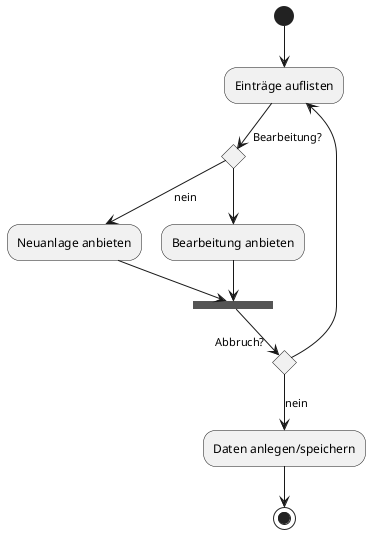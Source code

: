 @startuml
'Breite x Höhe
'page 2x1 
'left to right direction
(*) --> "Einträge auflisten" as objlist
if "Bearbeitung?" then
-->[nein] "Neuanlage anbieten"
--> ===B1===
else
--> "Bearbeitung anbieten"
--> ===B1===
endif
===B1=== --> if "Abbruch?"
-->[nein] "Daten anlegen/speichern" as objsave
else 
--> objlist
endif
objsave --> (*)
@enduml